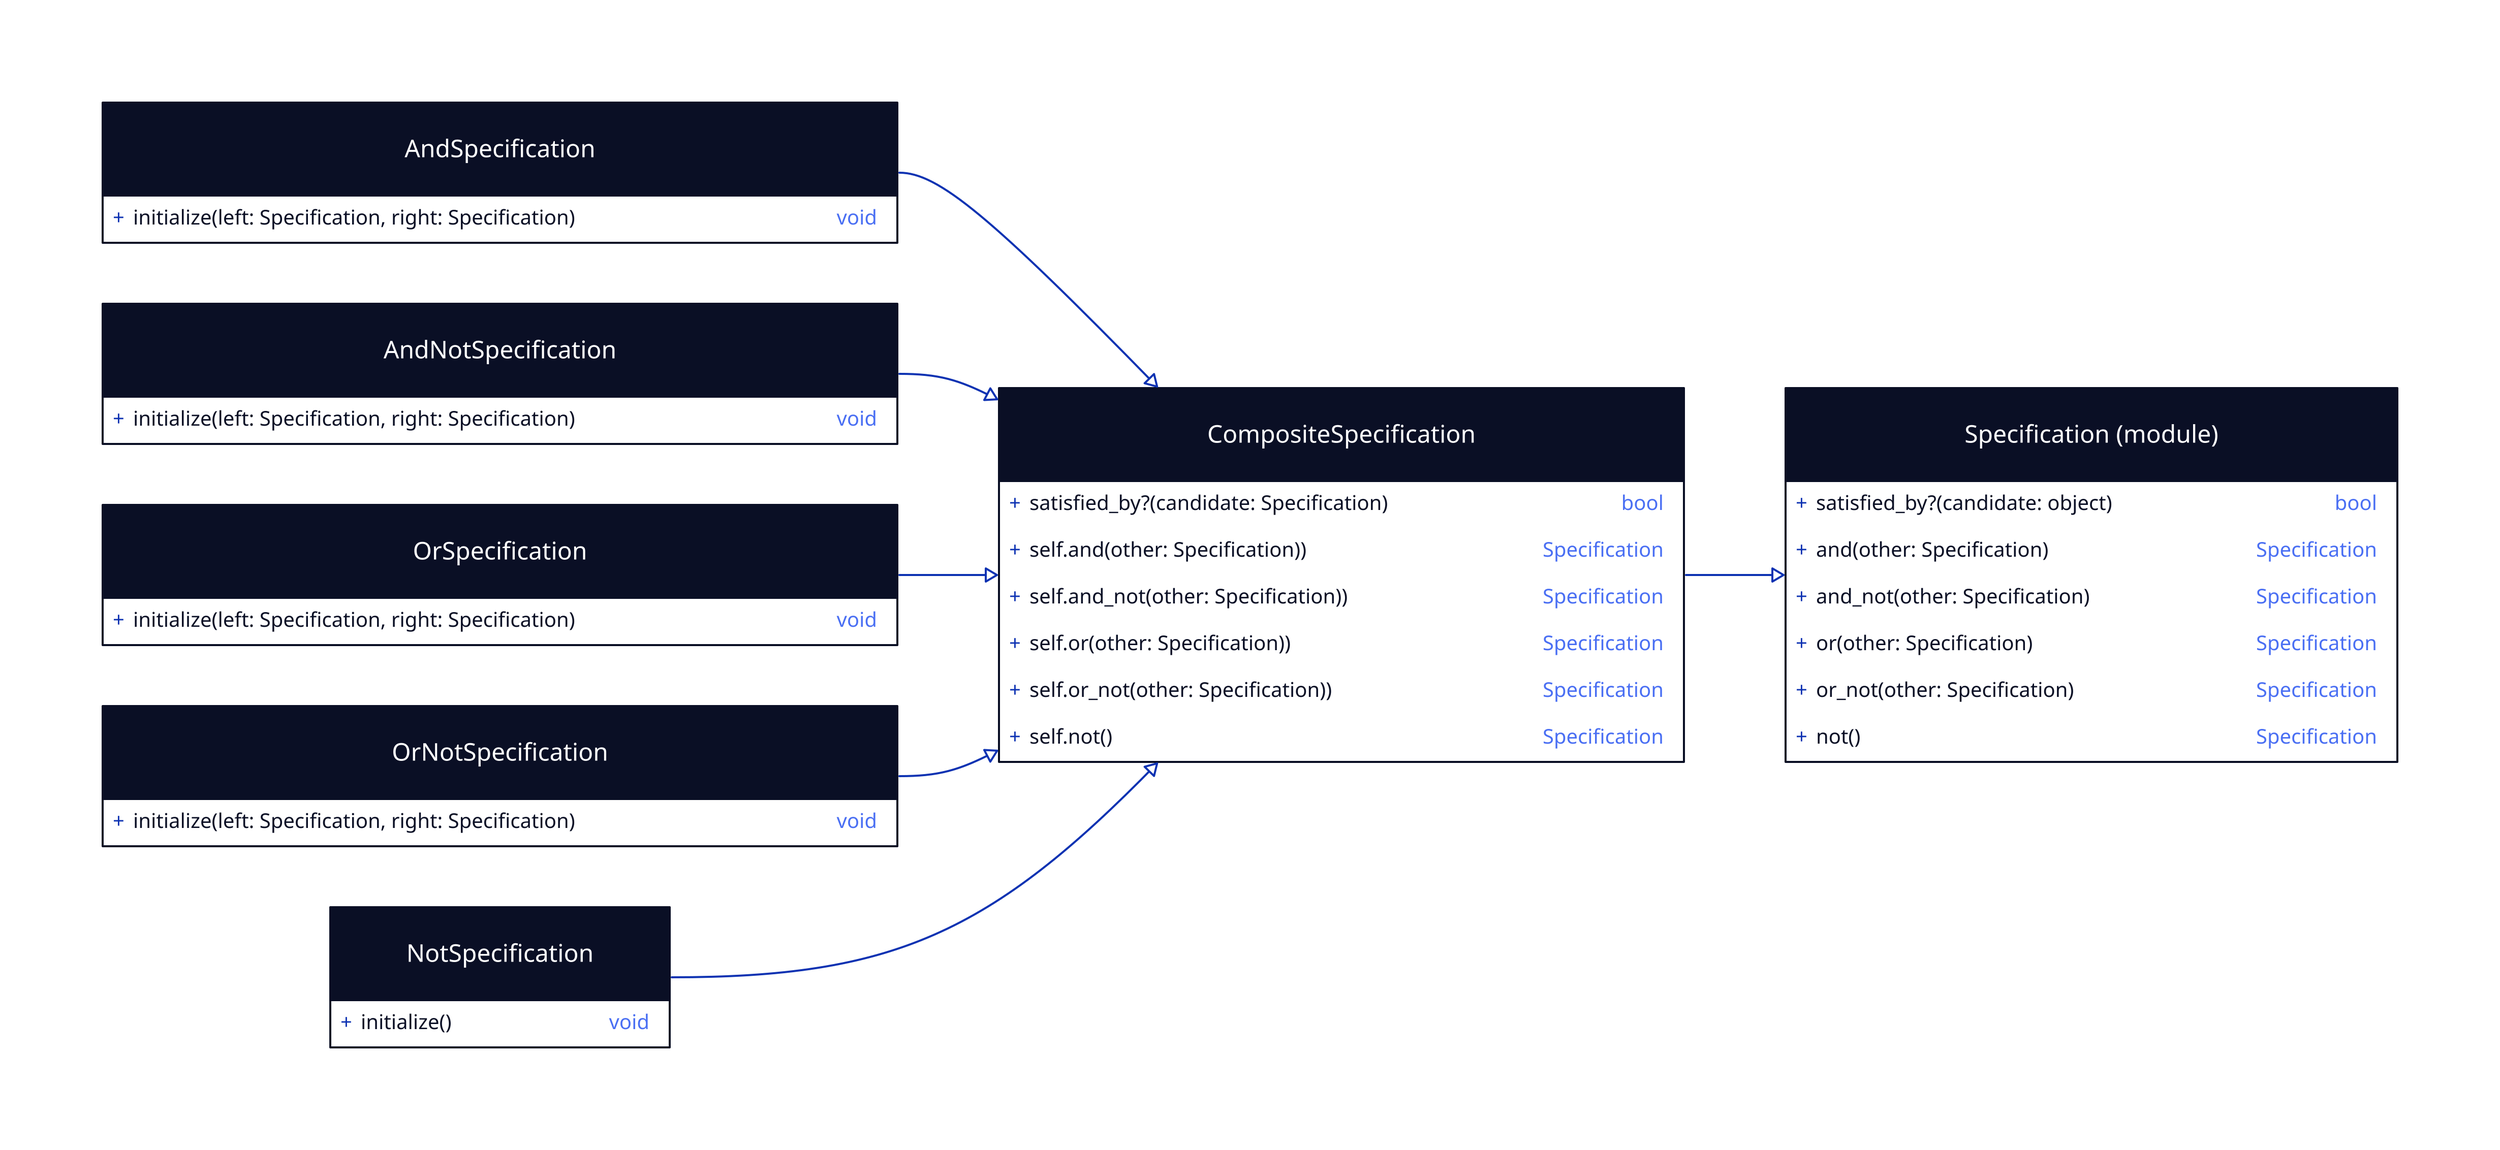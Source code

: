 direction: right

Specification: "Specification (module)" {
  shape: class

  "satisfied_by?(candidate: object)": bool

  "and(other: Specification)": Specification
  "and_not(other: Specification)": Specification
  "or(other: Specification)": Specification
  "or_not(other: Specification)": Specification
  not(): Specification
}

CompositeSpecification: "CompositeSpecification" {
  shape: class

  "satisfied_by?(candidate: Specification)": bool

  "self.and(other: Specification))": Specification
  "self.and_not(other: Specification))": Specification
  "self.or(other: Specification))": Specification
  "self.or_not(other: Specification))": Specification
  "self.not()": Specification
}

AndSpecification: AndSpecification {
  shape: class

  "initialize(left: Specification, right: Specification)"
}

AndNotSpecification: AndNotSpecification {
  shape: class

  "initialize(left: Specification, right: Specification)"
}

OrSpecification: OrSpecification {
  shape: class

  "initialize(left: Specification, right: Specification)"
}

OrNotSpecification: OrNotSpecification {
  shape: class

  "initialize(left: Specification, right: Specification)"
}

NotSpecification: NotSpecification {
  shape: class

  initialize()
}

classes: {
  inheritance: {
    source-arrowhead: {
      shape: triangle
      style.filled: false
    }
  }
}

Specification <- CompositeSpecification: {class: inheritance}
CompositeSpecification <- AndSpecification: {class: inheritance}
CompositeSpecification <- AndNotSpecification: {class: inheritance}
CompositeSpecification <- OrSpecification: {class: inheritance}
CompositeSpecification <- OrNotSpecification: {class: inheritance}
CompositeSpecification <- NotSpecification: {class: inheritance}
